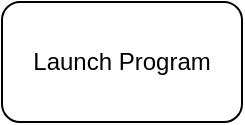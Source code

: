 <mxfile version="14.5.8" type="github">
  <diagram id="F1i1hxdfabdLGuhgjaKc" name="Page-1">
    <mxGraphModel dx="780" dy="1150" grid="1" gridSize="10" guides="1" tooltips="1" connect="1" arrows="1" fold="1" page="1" pageScale="1" pageWidth="850" pageHeight="1100" math="0" shadow="0">
      <root>
        <mxCell id="0" />
        <mxCell id="1" parent="0" />
        <mxCell id="qeaIRBIYdQ5Gw1-lCc7a-2" value="&lt;div&gt;Launch Program&lt;/div&gt;" style="rounded=1;whiteSpace=wrap;html=1;" vertex="1" parent="1">
          <mxGeometry x="365" y="40" width="120" height="60" as="geometry" />
        </mxCell>
      </root>
    </mxGraphModel>
  </diagram>
</mxfile>

